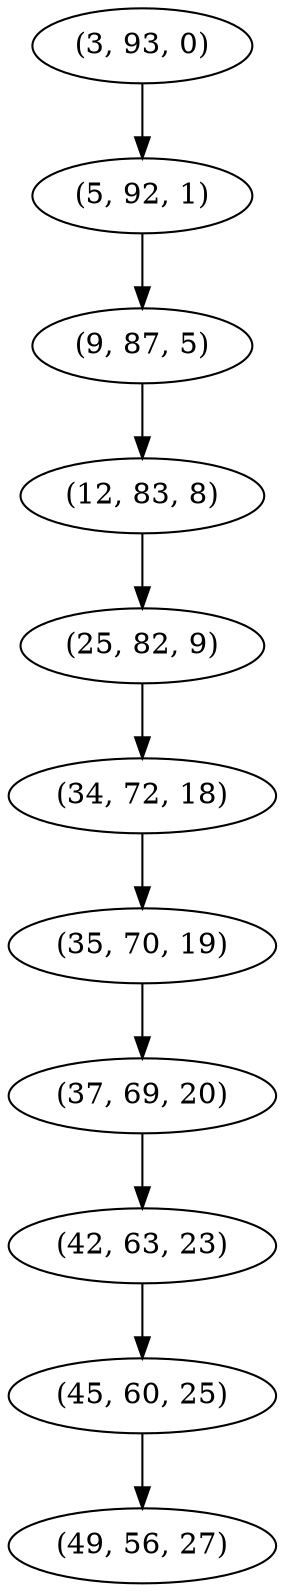 digraph tree {
    "(3, 93, 0)";
    "(5, 92, 1)";
    "(9, 87, 5)";
    "(12, 83, 8)";
    "(25, 82, 9)";
    "(34, 72, 18)";
    "(35, 70, 19)";
    "(37, 69, 20)";
    "(42, 63, 23)";
    "(45, 60, 25)";
    "(49, 56, 27)";
    "(3, 93, 0)" -> "(5, 92, 1)";
    "(5, 92, 1)" -> "(9, 87, 5)";
    "(9, 87, 5)" -> "(12, 83, 8)";
    "(12, 83, 8)" -> "(25, 82, 9)";
    "(25, 82, 9)" -> "(34, 72, 18)";
    "(34, 72, 18)" -> "(35, 70, 19)";
    "(35, 70, 19)" -> "(37, 69, 20)";
    "(37, 69, 20)" -> "(42, 63, 23)";
    "(42, 63, 23)" -> "(45, 60, 25)";
    "(45, 60, 25)" -> "(49, 56, 27)";
}
